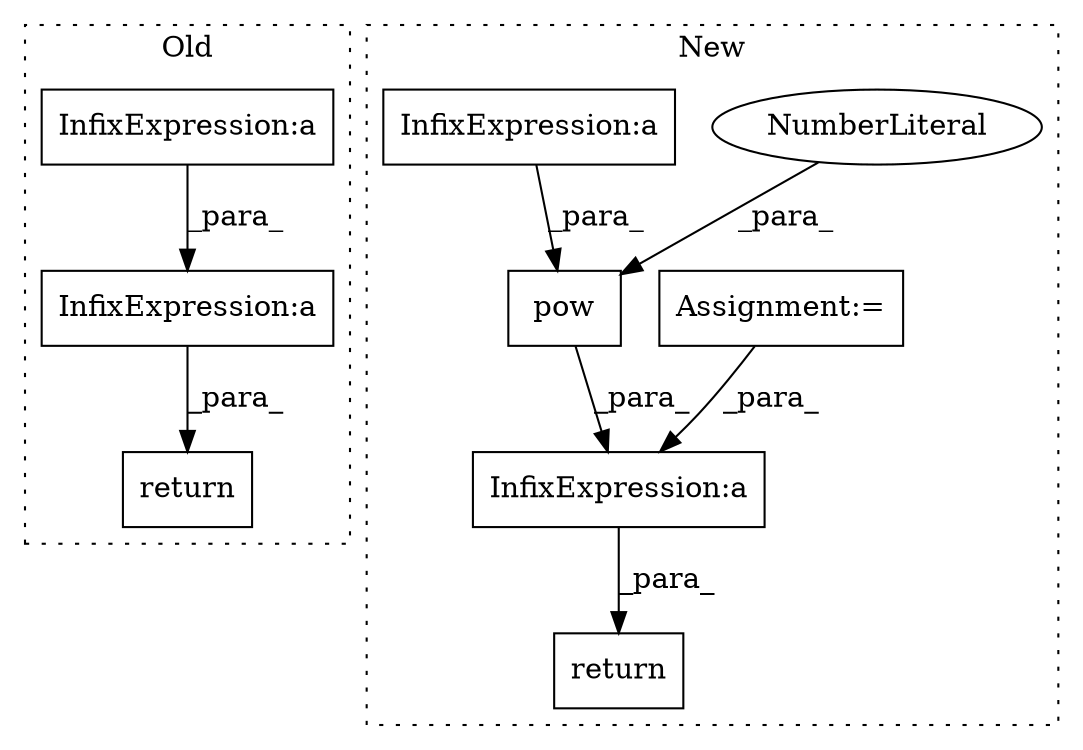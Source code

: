 digraph G {
subgraph cluster0 {
1 [label="return" a="41" s="1938" l="7" shape="box"];
5 [label="InfixExpression:a" a="27" s="1957" l="3" shape="box"];
6 [label="InfixExpression:a" a="27" s="2008" l="3" shape="box"];
label = "Old";
style="dotted";
}
subgraph cluster1 {
2 [label="pow" a="32" s="2159,2173" l="4,1" shape="box"];
3 [label="return" a="41" s="2123" l="7" shape="box"];
4 [label="NumberLiteral" a="34" s="2163" l="4" shape="ellipse"];
7 [label="InfixExpression:a" a="27" s="2132" l="3" shape="box"];
8 [label="Assignment:=" a="7" s="2078" l="4" shape="box"];
9 [label="InfixExpression:a" a="27" s="2169" l="3" shape="box"];
label = "New";
style="dotted";
}
2 -> 7 [label="_para_"];
4 -> 2 [label="_para_"];
5 -> 1 [label="_para_"];
6 -> 5 [label="_para_"];
7 -> 3 [label="_para_"];
8 -> 7 [label="_para_"];
9 -> 2 [label="_para_"];
}